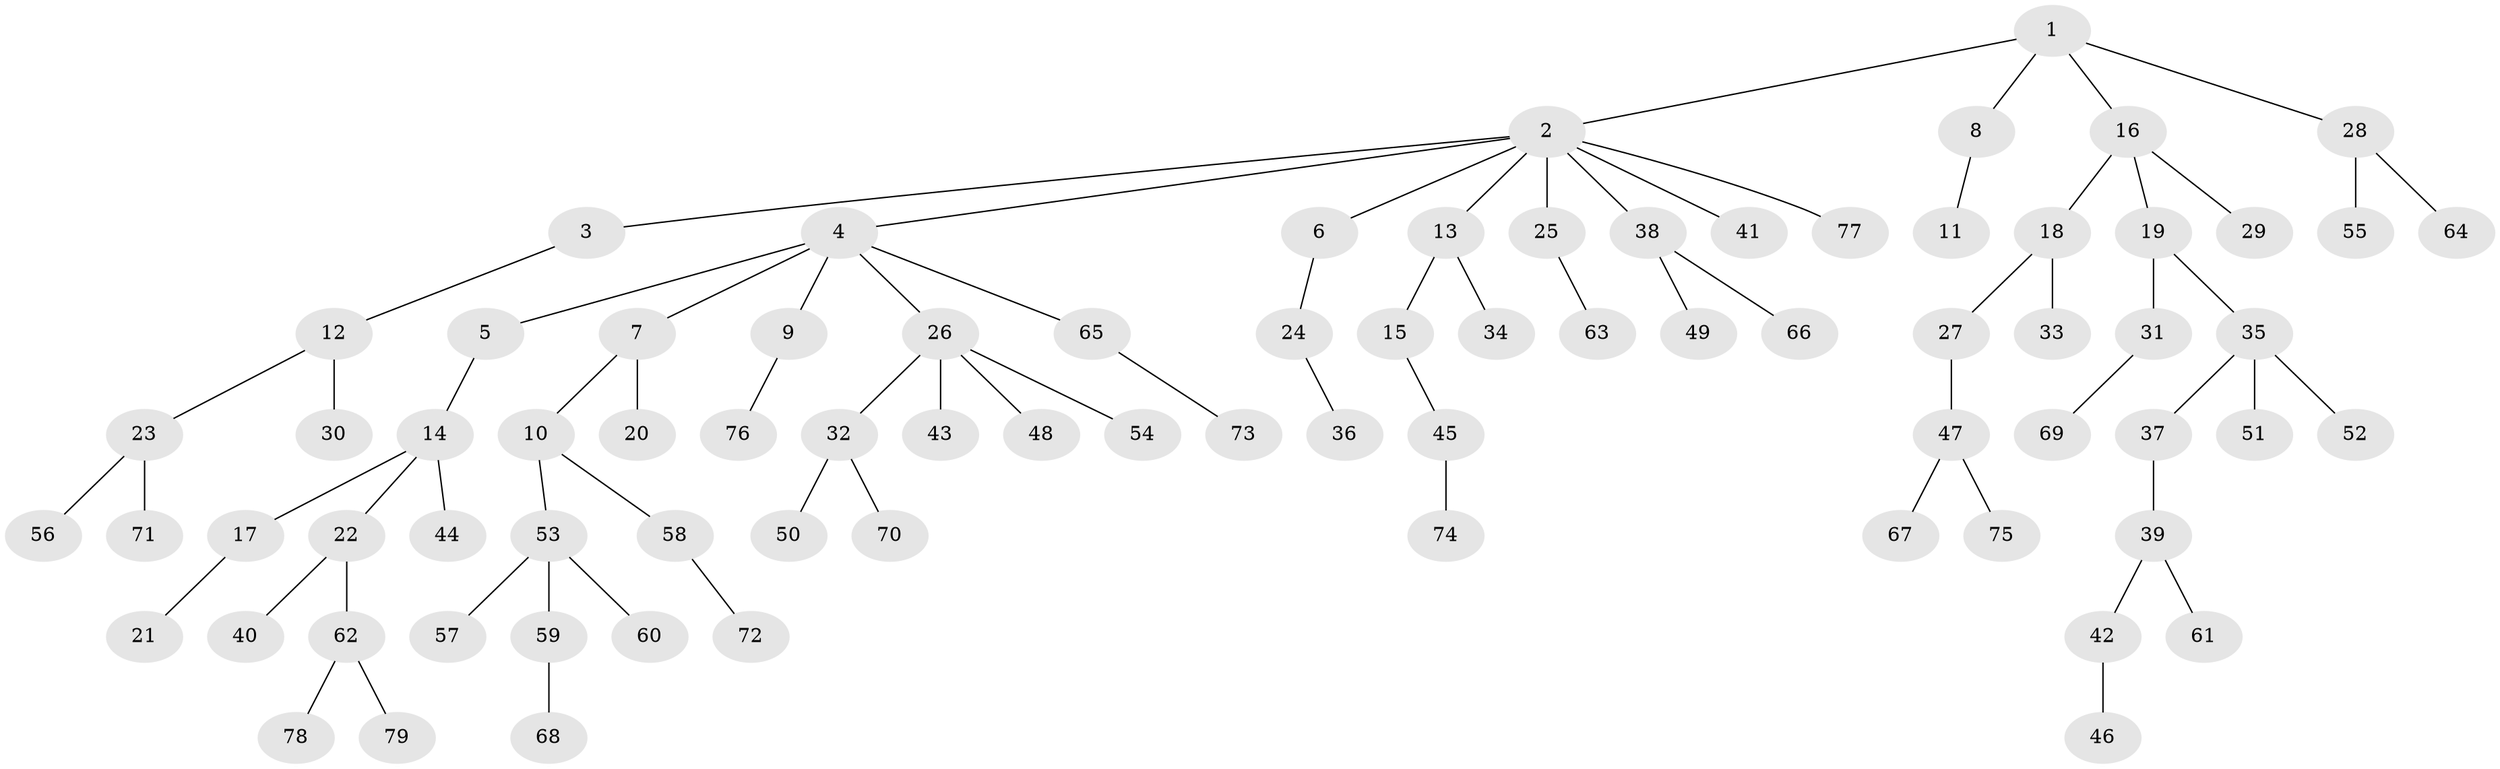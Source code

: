 // Generated by graph-tools (version 1.1) at 2025/36/03/09/25 02:36:49]
// undirected, 79 vertices, 78 edges
graph export_dot {
graph [start="1"]
  node [color=gray90,style=filled];
  1;
  2;
  3;
  4;
  5;
  6;
  7;
  8;
  9;
  10;
  11;
  12;
  13;
  14;
  15;
  16;
  17;
  18;
  19;
  20;
  21;
  22;
  23;
  24;
  25;
  26;
  27;
  28;
  29;
  30;
  31;
  32;
  33;
  34;
  35;
  36;
  37;
  38;
  39;
  40;
  41;
  42;
  43;
  44;
  45;
  46;
  47;
  48;
  49;
  50;
  51;
  52;
  53;
  54;
  55;
  56;
  57;
  58;
  59;
  60;
  61;
  62;
  63;
  64;
  65;
  66;
  67;
  68;
  69;
  70;
  71;
  72;
  73;
  74;
  75;
  76;
  77;
  78;
  79;
  1 -- 2;
  1 -- 8;
  1 -- 16;
  1 -- 28;
  2 -- 3;
  2 -- 4;
  2 -- 6;
  2 -- 13;
  2 -- 25;
  2 -- 38;
  2 -- 41;
  2 -- 77;
  3 -- 12;
  4 -- 5;
  4 -- 7;
  4 -- 9;
  4 -- 26;
  4 -- 65;
  5 -- 14;
  6 -- 24;
  7 -- 10;
  7 -- 20;
  8 -- 11;
  9 -- 76;
  10 -- 53;
  10 -- 58;
  12 -- 23;
  12 -- 30;
  13 -- 15;
  13 -- 34;
  14 -- 17;
  14 -- 22;
  14 -- 44;
  15 -- 45;
  16 -- 18;
  16 -- 19;
  16 -- 29;
  17 -- 21;
  18 -- 27;
  18 -- 33;
  19 -- 31;
  19 -- 35;
  22 -- 40;
  22 -- 62;
  23 -- 56;
  23 -- 71;
  24 -- 36;
  25 -- 63;
  26 -- 32;
  26 -- 43;
  26 -- 48;
  26 -- 54;
  27 -- 47;
  28 -- 55;
  28 -- 64;
  31 -- 69;
  32 -- 50;
  32 -- 70;
  35 -- 37;
  35 -- 51;
  35 -- 52;
  37 -- 39;
  38 -- 49;
  38 -- 66;
  39 -- 42;
  39 -- 61;
  42 -- 46;
  45 -- 74;
  47 -- 67;
  47 -- 75;
  53 -- 57;
  53 -- 59;
  53 -- 60;
  58 -- 72;
  59 -- 68;
  62 -- 78;
  62 -- 79;
  65 -- 73;
}
